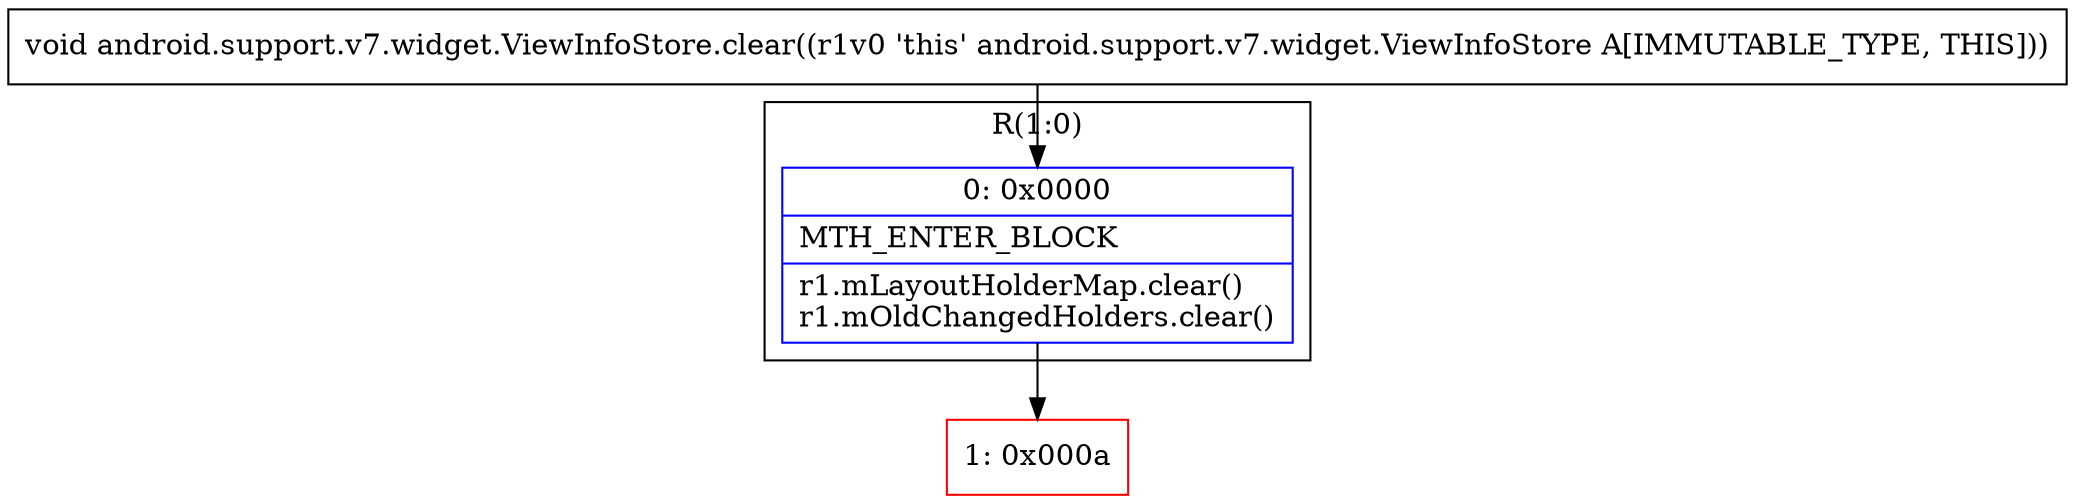 digraph "CFG forandroid.support.v7.widget.ViewInfoStore.clear()V" {
subgraph cluster_Region_945807585 {
label = "R(1:0)";
node [shape=record,color=blue];
Node_0 [shape=record,label="{0\:\ 0x0000|MTH_ENTER_BLOCK\l|r1.mLayoutHolderMap.clear()\lr1.mOldChangedHolders.clear()\l}"];
}
Node_1 [shape=record,color=red,label="{1\:\ 0x000a}"];
MethodNode[shape=record,label="{void android.support.v7.widget.ViewInfoStore.clear((r1v0 'this' android.support.v7.widget.ViewInfoStore A[IMMUTABLE_TYPE, THIS])) }"];
MethodNode -> Node_0;
Node_0 -> Node_1;
}

